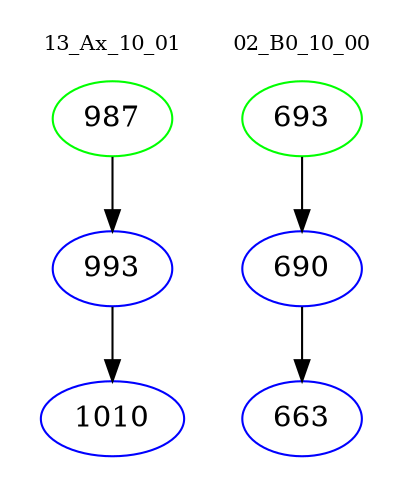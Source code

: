 digraph{
subgraph cluster_0 {
color = white
label = "13_Ax_10_01";
fontsize=10;
T0_987 [label="987", color="green"]
T0_987 -> T0_993 [color="black"]
T0_993 [label="993", color="blue"]
T0_993 -> T0_1010 [color="black"]
T0_1010 [label="1010", color="blue"]
}
subgraph cluster_1 {
color = white
label = "02_B0_10_00";
fontsize=10;
T1_693 [label="693", color="green"]
T1_693 -> T1_690 [color="black"]
T1_690 [label="690", color="blue"]
T1_690 -> T1_663 [color="black"]
T1_663 [label="663", color="blue"]
}
}
